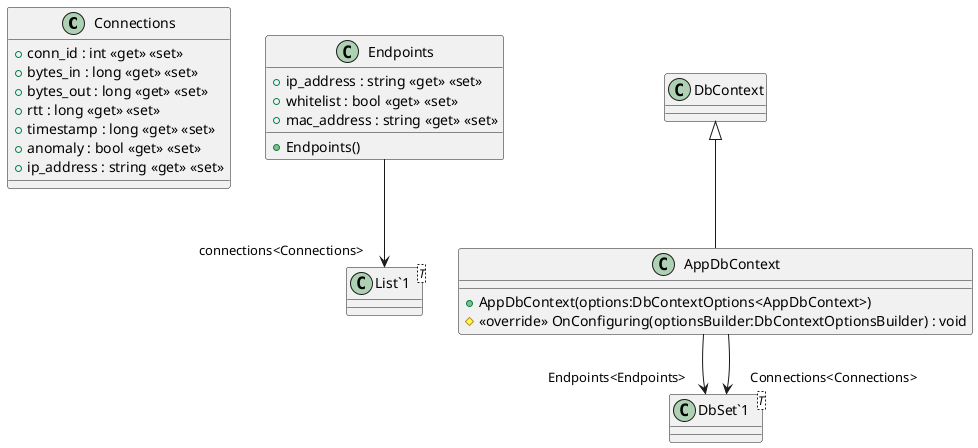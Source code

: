 @startuml
class Connections {
    + conn_id : int <<get>> <<set>>
    + bytes_in : long <<get>> <<set>>
    + bytes_out : long <<get>> <<set>>
    + rtt : long <<get>> <<set>>
    + timestamp : long <<get>> <<set>>
    + anomaly : bool <<get>> <<set>>
    + ip_address : string <<get>> <<set>>
}
class Endpoints {
    + ip_address : string <<get>> <<set>>
    + whitelist : bool <<get>> <<set>>
    + mac_address : string <<get>> <<set>>
    + Endpoints()
}
class AppDbContext {
    + AppDbContext(options:DbContextOptions<AppDbContext>)
    # <<override>> OnConfiguring(optionsBuilder:DbContextOptionsBuilder) : void
}
class "List`1"<T> {
}
class "DbSet`1"<T> {
}
Endpoints --> "connections<Connections>" "List`1"
DbContext <|-- AppDbContext
AppDbContext --> "Endpoints<Endpoints>" "DbSet`1"
AppDbContext --> "Connections<Connections>" "DbSet`1"
@enduml
